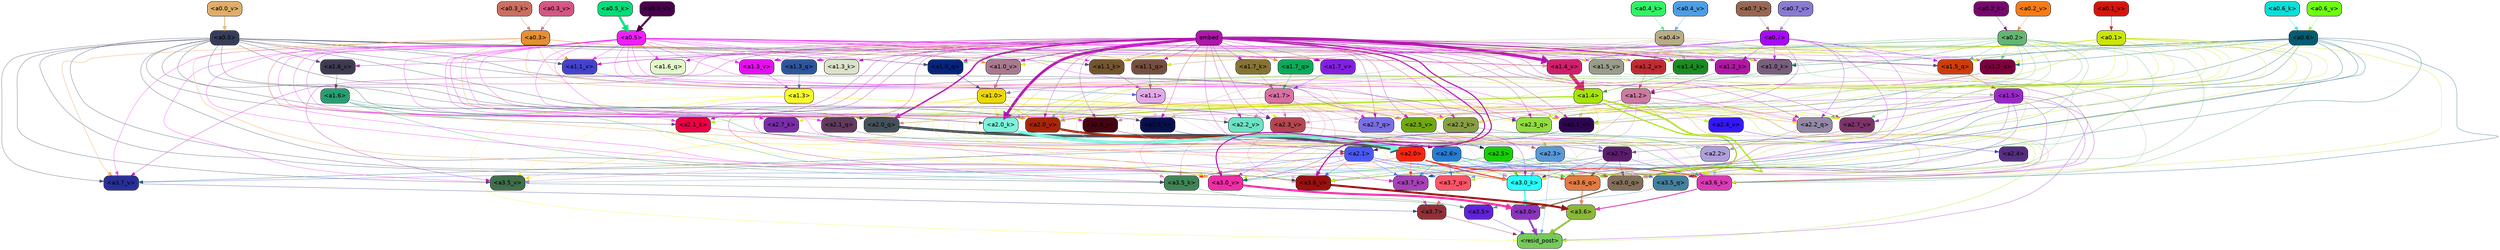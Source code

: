 strict digraph "" {
	graph [bgcolor=transparent,
		layout=dot,
		overlap=false,
		splines=true
	];
	"<a3.7>"	[color=black,
		fillcolor="#8f3036",
		fontname=Helvetica,
		shape=box,
		style="filled, rounded"];
	"<resid_post>"	[color=black,
		fillcolor="#75c95c",
		fontname=Helvetica,
		shape=box,
		style="filled, rounded"];
	"<a3.7>" -> "<resid_post>"	[color="#8f3036",
		penwidth=0.6239100098609924];
	"<a3.6>"	[color=black,
		fillcolor="#8ab835",
		fontname=Helvetica,
		shape=box,
		style="filled, rounded"];
	"<a3.6>" -> "<resid_post>"	[color="#8ab835",
		penwidth=4.569062113761902];
	"<a3.5>"	[color=black,
		fillcolor="#6022d9",
		fontname=Helvetica,
		shape=box,
		style="filled, rounded"];
	"<a3.5>" -> "<resid_post>"	[color="#6022d9",
		penwidth=0.6];
	"<a3.0>"	[color=black,
		fillcolor="#8a35be",
		fontname=Helvetica,
		shape=box,
		style="filled, rounded"];
	"<a3.0>" -> "<resid_post>"	[color="#8a35be",
		penwidth=4.283544182777405];
	"<a2.3>"	[color=black,
		fillcolor="#5799d8",
		fontname=Helvetica,
		shape=box,
		style="filled, rounded"];
	"<a2.3>" -> "<resid_post>"	[color="#5799d8",
		penwidth=0.6];
	"<a3.7_q>"	[color=black,
		fillcolor="#ff5467",
		fontname=Helvetica,
		shape=box,
		style="filled, rounded"];
	"<a2.3>" -> "<a3.7_q>"	[color="#5799d8",
		penwidth=0.6];
	"<a3.6_q>"	[color=black,
		fillcolor="#e37b41",
		fontname=Helvetica,
		shape=box,
		style="filled, rounded"];
	"<a2.3>" -> "<a3.6_q>"	[color="#5799d8",
		penwidth=0.6];
	"<a3.5_q>"	[color=black,
		fillcolor="#43809e",
		fontname=Helvetica,
		shape=box,
		style="filled, rounded"];
	"<a2.3>" -> "<a3.5_q>"	[color="#5799d8",
		penwidth=0.6];
	"<a3.0_q>"	[color=black,
		fillcolor="#826f5a",
		fontname=Helvetica,
		shape=box,
		style="filled, rounded"];
	"<a2.3>" -> "<a3.0_q>"	[color="#5799d8",
		penwidth=0.6];
	"<a3.0_k>"	[color=black,
		fillcolor="#29fdfe",
		fontname=Helvetica,
		shape=box,
		style="filled, rounded"];
	"<a2.3>" -> "<a3.0_k>"	[color="#5799d8",
		penwidth=0.6];
	"<a3.6_v>"	[color=black,
		fillcolor="#99100e",
		fontname=Helvetica,
		shape=box,
		style="filled, rounded"];
	"<a2.3>" -> "<a3.6_v>"	[color="#5799d8",
		penwidth=0.6];
	"<a3.5_v>"	[color=black,
		fillcolor="#3f6f4b",
		fontname=Helvetica,
		shape=box,
		style="filled, rounded"];
	"<a2.3>" -> "<a3.5_v>"	[color="#5799d8",
		penwidth=0.6];
	"<a3.0_v>"	[color=black,
		fillcolor="#f02ca5",
		fontname=Helvetica,
		shape=box,
		style="filled, rounded"];
	"<a2.3>" -> "<a3.0_v>"	[color="#5799d8",
		penwidth=0.6];
	"<a1.5>"	[color=black,
		fillcolor="#9a27c8",
		fontname=Helvetica,
		shape=box,
		style="filled, rounded"];
	"<a1.5>" -> "<resid_post>"	[color="#9a27c8",
		penwidth=0.6];
	"<a1.5>" -> "<a3.6_q>"	[color="#9a27c8",
		penwidth=0.6];
	"<a1.5>" -> "<a3.5_q>"	[color="#9a27c8",
		penwidth=0.6];
	"<a1.5>" -> "<a3.0_q>"	[color="#9a27c8",
		penwidth=0.6];
	"<a3.6_k>"	[color=black,
		fillcolor="#da3ab5",
		fontname=Helvetica,
		shape=box,
		style="filled, rounded"];
	"<a1.5>" -> "<a3.6_k>"	[color="#9a27c8",
		penwidth=0.6];
	"<a1.5>" -> "<a3.0_k>"	[color="#9a27c8",
		penwidth=0.6];
	"<a2.2_q>"	[color=black,
		fillcolor="#9388a5",
		fontname=Helvetica,
		shape=box,
		style="filled, rounded"];
	"<a1.5>" -> "<a2.2_q>"	[color="#9a27c8",
		penwidth=0.6];
	"<a2.7_v>"	[color=black,
		fillcolor="#7b3368",
		fontname=Helvetica,
		shape=box,
		style="filled, rounded"];
	"<a1.5>" -> "<a2.7_v>"	[color="#9a27c8",
		penwidth=0.6];
	"<a2.6_v>"	[color=black,
		fillcolor="#460413",
		fontname=Helvetica,
		shape=box,
		style="filled, rounded"];
	"<a1.5>" -> "<a2.6_v>"	[color="#9a27c8",
		penwidth=0.6];
	"<a2.1_v>"	[color=black,
		fillcolor="#2c0750",
		fontname=Helvetica,
		shape=box,
		style="filled, rounded"];
	"<a1.5>" -> "<a2.1_v>"	[color="#9a27c8",
		penwidth=0.6];
	"<a1.4>"	[color=black,
		fillcolor="#a6e508",
		fontname=Helvetica,
		shape=box,
		style="filled, rounded"];
	"<a1.4>" -> "<resid_post>"	[color="#a6e508",
		penwidth=0.6];
	"<a1.4>" -> "<a3.7_q>"	[color="#a6e508",
		penwidth=0.6];
	"<a1.4>" -> "<a3.6_q>"	[color="#a6e508",
		penwidth=2.7536282539367676];
	"<a1.4>" -> "<a3.5_q>"	[color="#a6e508",
		penwidth=0.6];
	"<a1.4>" -> "<a3.0_q>"	[color="#a6e508",
		penwidth=3.3369133472442627];
	"<a2.3_q>"	[color=black,
		fillcolor="#92de3d",
		fontname=Helvetica,
		shape=box,
		style="filled, rounded"];
	"<a1.4>" -> "<a2.3_q>"	[color="#a6e508",
		penwidth=0.6];
	"<a1.4>" -> "<a2.2_q>"	[color="#a6e508",
		penwidth=0.6];
	"<a2.1_q>"	[color=black,
		fillcolor="#623a5d",
		fontname=Helvetica,
		shape=box,
		style="filled, rounded"];
	"<a1.4>" -> "<a2.1_q>"	[color="#a6e508",
		penwidth=0.6];
	"<a2.0_q>"	[color=black,
		fillcolor="#465259",
		fontname=Helvetica,
		shape=box,
		style="filled, rounded"];
	"<a1.4>" -> "<a2.0_q>"	[color="#a6e508",
		penwidth=0.6];
	"<a2.1_k>"	[color=black,
		fillcolor="#ea0244",
		fontname=Helvetica,
		shape=box,
		style="filled, rounded"];
	"<a1.4>" -> "<a2.1_k>"	[color="#a6e508",
		penwidth=0.6];
	"<a1.4>" -> "<a2.7_v>"	[color="#a6e508",
		penwidth=0.6];
	"<a1.4>" -> "<a2.6_v>"	[color="#a6e508",
		penwidth=0.6];
	"<a2.5_v>"	[color=black,
		fillcolor="#70a710",
		fontname=Helvetica,
		shape=box,
		style="filled, rounded"];
	"<a1.4>" -> "<a2.5_v>"	[color="#a6e508",
		penwidth=0.6];
	"<a2.4_v>"	[color=black,
		fillcolor="#3417fb",
		fontname=Helvetica,
		shape=box,
		style="filled, rounded"];
	"<a1.4>" -> "<a2.4_v>"	[color="#a6e508",
		penwidth=0.6];
	"<a1.4>" -> "<a2.1_v>"	[color="#a6e508",
		penwidth=0.6];
	"<a2.0_v>"	[color=black,
		fillcolor="#a72509",
		fontname=Helvetica,
		shape=box,
		style="filled, rounded"];
	"<a1.4>" -> "<a2.0_v>"	[color="#a6e508",
		penwidth=2.2818827629089355];
	"<a1.3>"	[color=black,
		fillcolor="#f6fb2a",
		fontname=Helvetica,
		shape=box,
		style="filled, rounded"];
	"<a1.3>" -> "<resid_post>"	[color="#f6fb2a",
		penwidth=0.6];
	"<a1.3>" -> "<a3.6_v>"	[color="#f6fb2a",
		penwidth=0.6];
	"<a1.3>" -> "<a3.5_v>"	[color="#f6fb2a",
		penwidth=0.6];
	"<a1.3>" -> "<a3.0_v>"	[color="#f6fb2a",
		penwidth=0.6];
	"<a1.3>" -> "<a2.2_q>"	[color="#f6fb2a",
		penwidth=0.6];
	"<a1.3>" -> "<a2.1_q>"	[color="#f6fb2a",
		penwidth=0.6];
	"<a2.2_k>"	[color=black,
		fillcolor="#889e44",
		fontname=Helvetica,
		shape=box,
		style="filled, rounded"];
	"<a1.3>" -> "<a2.2_k>"	[color="#f6fb2a",
		penwidth=0.6];
	"<a1.3>" -> "<a2.5_v>"	[color="#f6fb2a",
		penwidth=0.6];
	"<a3.7_q>" -> "<a3.7>"	[color="#ff5467",
		penwidth=0.6];
	"<a3.6_q>" -> "<a3.6>"	[color="#e37b41",
		penwidth=2.0344843566417694];
	"<a3.5_q>" -> "<a3.5>"	[color="#43809e",
		penwidth=0.6];
	"<a3.0_q>" -> "<a3.0>"	[color="#826f5a",
		penwidth=2.863015294075012];
	"<a3.7_k>"	[color=black,
		fillcolor="#a642b7",
		fontname=Helvetica,
		shape=box,
		style="filled, rounded"];
	"<a3.7_k>" -> "<a3.7>"	[color="#a642b7",
		penwidth=0.6];
	"<a3.6_k>" -> "<a3.6>"	[color="#da3ab5",
		penwidth=2.1770318150520325];
	"<a3.5_k>"	[color=black,
		fillcolor="#3f8455",
		fontname=Helvetica,
		shape=box,
		style="filled, rounded"];
	"<a3.5_k>" -> "<a3.5>"	[color="#3f8455",
		penwidth=0.6];
	"<a3.0_k>" -> "<a3.0>"	[color="#29fdfe",
		penwidth=2.6323853135108948];
	"<a3.7_v>"	[color=black,
		fillcolor="#282f98",
		fontname=Helvetica,
		shape=box,
		style="filled, rounded"];
	"<a3.7_v>" -> "<a3.7>"	[color="#282f98",
		penwidth=0.6];
	"<a3.6_v>" -> "<a3.6>"	[color="#99100e",
		penwidth=4.972373723983765];
	"<a3.5_v>" -> "<a3.5>"	[color="#3f6f4b",
		penwidth=0.6];
	"<a3.0_v>" -> "<a3.0>"	[color="#f02ca5",
		penwidth=5.1638524532318115];
	"<a2.6>"	[color=black,
		fillcolor="#267bd4",
		fontname=Helvetica,
		shape=box,
		style="filled, rounded"];
	"<a2.6>" -> "<a3.7_q>"	[color="#267bd4",
		penwidth=0.6];
	"<a2.6>" -> "<a3.6_q>"	[color="#267bd4",
		penwidth=0.6];
	"<a2.6>" -> "<a3.0_q>"	[color="#267bd4",
		penwidth=0.6];
	"<a2.6>" -> "<a3.7_k>"	[color="#267bd4",
		penwidth=0.6];
	"<a2.6>" -> "<a3.6_k>"	[color="#267bd4",
		penwidth=0.6];
	"<a2.6>" -> "<a3.5_k>"	[color="#267bd4",
		penwidth=0.6];
	"<a2.6>" -> "<a3.0_k>"	[color="#267bd4",
		penwidth=0.6];
	"<a2.1>"	[color=black,
		fillcolor="#4957f3",
		fontname=Helvetica,
		shape=box,
		style="filled, rounded"];
	"<a2.1>" -> "<a3.7_q>"	[color="#4957f3",
		penwidth=0.6];
	"<a2.1>" -> "<a3.6_q>"	[color="#4957f3",
		penwidth=0.6];
	"<a2.1>" -> "<a3.5_q>"	[color="#4957f3",
		penwidth=0.6];
	"<a2.1>" -> "<a3.0_q>"	[color="#4957f3",
		penwidth=0.6];
	"<a2.1>" -> "<a3.7_k>"	[color="#4957f3",
		penwidth=0.6];
	"<a2.1>" -> "<a3.6_k>"	[color="#4957f3",
		penwidth=0.6];
	"<a2.1>" -> "<a3.5_k>"	[color="#4957f3",
		penwidth=0.6];
	"<a2.1>" -> "<a3.0_k>"	[color="#4957f3",
		penwidth=0.6];
	"<a2.1>" -> "<a3.7_v>"	[color="#4957f3",
		penwidth=0.6];
	"<a2.1>" -> "<a3.6_v>"	[color="#4957f3",
		penwidth=0.6];
	"<a2.1>" -> "<a3.0_v>"	[color="#4957f3",
		penwidth=0.6];
	"<a2.7>"	[color=black,
		fillcolor="#5a1d6c",
		fontname=Helvetica,
		shape=box,
		style="filled, rounded"];
	"<a2.7>" -> "<a3.6_q>"	[color="#5a1d6c",
		penwidth=0.6];
	"<a2.7>" -> "<a3.0_q>"	[color="#5a1d6c",
		penwidth=0.6];
	"<a2.7>" -> "<a3.6_k>"	[color="#5a1d6c",
		penwidth=0.6];
	"<a2.7>" -> "<a3.0_k>"	[color="#5a1d6c",
		penwidth=0.6];
	"<a2.7>" -> "<a3.6_v>"	[color="#5a1d6c",
		penwidth=0.6];
	"<a2.5>"	[color=black,
		fillcolor="#18cd06",
		fontname=Helvetica,
		shape=box,
		style="filled, rounded"];
	"<a2.5>" -> "<a3.6_q>"	[color="#18cd06",
		penwidth=0.6];
	"<a2.5>" -> "<a3.0_q>"	[color="#18cd06",
		penwidth=0.6];
	"<a2.5>" -> "<a3.0_k>"	[color="#18cd06",
		penwidth=0.6];
	"<a2.5>" -> "<a3.6_v>"	[color="#18cd06",
		penwidth=0.6];
	"<a2.5>" -> "<a3.0_v>"	[color="#18cd06",
		penwidth=0.6];
	"<a2.0>"	[color=black,
		fillcolor="#f6250f",
		fontname=Helvetica,
		shape=box,
		style="filled, rounded"];
	"<a2.0>" -> "<a3.6_q>"	[color="#f6250f",
		penwidth=0.6];
	"<a2.0>" -> "<a3.0_q>"	[color="#f6250f",
		penwidth=0.6];
	"<a2.0>" -> "<a3.7_k>"	[color="#f6250f",
		penwidth=0.6];
	"<a2.0>" -> "<a3.6_k>"	[color="#f6250f",
		penwidth=1.7047871947288513];
	"<a2.0>" -> "<a3.5_k>"	[color="#f6250f",
		penwidth=0.6];
	"<a2.0>" -> "<a3.0_k>"	[color="#f6250f",
		penwidth=2.239806979894638];
	"<a1.1>"	[color=black,
		fillcolor="#e3a7e9",
		fontname=Helvetica,
		shape=box,
		style="filled, rounded"];
	"<a1.1>" -> "<a3.6_q>"	[color="#e3a7e9",
		penwidth=0.6];
	"<a1.1>" -> "<a3.0_q>"	[color="#e3a7e9",
		penwidth=0.6];
	"<a1.1>" -> "<a3.0_k>"	[color="#e3a7e9",
		penwidth=0.6];
	"<a1.1>" -> "<a3.6_v>"	[color="#e3a7e9",
		penwidth=0.6];
	"<a2.7_q>"	[color=black,
		fillcolor="#7a6ee3",
		fontname=Helvetica,
		shape=box,
		style="filled, rounded"];
	"<a1.1>" -> "<a2.7_q>"	[color="#e3a7e9",
		penwidth=0.6];
	"<a2.5_k>"	[color=black,
		fillcolor="#080f4e",
		fontname=Helvetica,
		shape=box,
		style="filled, rounded"];
	"<a1.1>" -> "<a2.5_k>"	[color="#e3a7e9",
		penwidth=0.6];
	"<a2.0_k>"	[color=black,
		fillcolor="#7df1da",
		fontname=Helvetica,
		shape=box,
		style="filled, rounded"];
	"<a1.1>" -> "<a2.0_k>"	[color="#e3a7e9",
		penwidth=0.6];
	"<a1.1>" -> "<a2.6_v>"	[color="#e3a7e9",
		penwidth=0.6];
	"<a2.2_v>"	[color=black,
		fillcolor="#6ce2c5",
		fontname=Helvetica,
		shape=box,
		style="filled, rounded"];
	"<a1.1>" -> "<a2.2_v>"	[color="#e3a7e9",
		penwidth=0.6];
	"<a1.1>" -> "<a2.1_v>"	[color="#e3a7e9",
		penwidth=0.6];
	"<a1.1>" -> "<a2.0_v>"	[color="#e3a7e9",
		penwidth=0.6];
	"<a0.4>"	[color=black,
		fillcolor="#b7ac86",
		fontname=Helvetica,
		shape=box,
		style="filled, rounded"];
	"<a0.4>" -> "<a3.6_q>"	[color="#b7ac86",
		penwidth=0.6];
	"<a0.4>" -> "<a3.0_q>"	[color="#b7ac86",
		penwidth=0.6];
	"<a0.4>" -> "<a3.6_k>"	[color="#b7ac86",
		penwidth=0.6];
	"<a0.4>" -> "<a2.5_k>"	[color="#b7ac86",
		penwidth=0.6];
	"<a0.4>" -> "<a2.0_k>"	[color="#b7ac86",
		penwidth=0.6];
	"<a1.4_k>"	[color=black,
		fillcolor="#1a8a23",
		fontname=Helvetica,
		shape=box,
		style="filled, rounded"];
	"<a0.4>" -> "<a1.4_k>"	[color="#b7ac86",
		penwidth=0.6];
	"<a1.1_k>"	[color=black,
		fillcolor="#72552f",
		fontname=Helvetica,
		shape=box,
		style="filled, rounded"];
	"<a0.4>" -> "<a1.1_k>"	[color="#b7ac86",
		penwidth=0.6];
	"<a1.0_k>"	[color=black,
		fillcolor="#795e7d",
		fontname=Helvetica,
		shape=box,
		style="filled, rounded"];
	"<a0.4>" -> "<a1.0_k>"	[color="#b7ac86",
		penwidth=0.6];
	"<a1.4_v>"	[color=black,
		fillcolor="#d01e6a",
		fontname=Helvetica,
		shape=box,
		style="filled, rounded"];
	"<a0.4>" -> "<a1.4_v>"	[color="#b7ac86",
		penwidth=0.6];
	"<a1.2_v>"	[color=black,
		fillcolor="#bf2b33",
		fontname=Helvetica,
		shape=box,
		style="filled, rounded"];
	"<a0.4>" -> "<a1.2_v>"	[color="#b7ac86",
		penwidth=0.6];
	"<a0.2>"	[color=black,
		fillcolor="#63b672",
		fontname=Helvetica,
		shape=box,
		style="filled, rounded"];
	"<a0.2>" -> "<a3.6_q>"	[color="#63b672",
		penwidth=0.6];
	"<a0.2>" -> "<a3.0_q>"	[color="#63b672",
		penwidth=0.6];
	"<a0.2>" -> "<a3.6_k>"	[color="#63b672",
		penwidth=0.6];
	"<a0.2>" -> "<a3.0_k>"	[color="#63b672",
		penwidth=0.6];
	"<a0.2>" -> "<a2.2_q>"	[color="#63b672",
		penwidth=0.6];
	"<a0.2>" -> "<a2.2_k>"	[color="#63b672",
		penwidth=0.6];
	"<a0.2>" -> "<a2.0_k>"	[color="#63b672",
		penwidth=0.6];
	"<a0.2>" -> "<a2.7_v>"	[color="#63b672",
		penwidth=0.6];
	"<a0.2>" -> "<a2.1_v>"	[color="#63b672",
		penwidth=0.6];
	"<a0.2>" -> "<a2.0_v>"	[color="#63b672",
		penwidth=0.6];
	"<a1.5_q>"	[color=black,
		fillcolor="#cc3d09",
		fontname=Helvetica,
		shape=box,
		style="filled, rounded"];
	"<a0.2>" -> "<a1.5_q>"	[color="#63b672",
		penwidth=0.6];
	"<a1.2_q>"	[color=black,
		fillcolor="#7e003e",
		fontname=Helvetica,
		shape=box,
		style="filled, rounded"];
	"<a0.2>" -> "<a1.2_q>"	[color="#63b672",
		penwidth=0.6];
	"<a1.0_q>"	[color=black,
		fillcolor="#05247b",
		fontname=Helvetica,
		shape=box,
		style="filled, rounded"];
	"<a0.2>" -> "<a1.0_q>"	[color="#63b672",
		penwidth=0.6];
	"<a0.2>" -> "<a1.4_k>"	[color="#63b672",
		penwidth=0.6];
	"<a0.2>" -> "<a1.0_k>"	[color="#63b672",
		penwidth=0.6];
	"<a0.2>" -> "<a1.4_v>"	[color="#63b672",
		penwidth=0.6];
	"<a2.4>"	[color=black,
		fillcolor="#542e7f",
		fontname=Helvetica,
		shape=box,
		style="filled, rounded"];
	"<a2.4>" -> "<a3.5_q>"	[color="#542e7f",
		penwidth=0.6];
	"<a2.4>" -> "<a3.0_q>"	[color="#542e7f",
		penwidth=0.6];
	"<a1.2>"	[color=black,
		fillcolor="#cc7aa1",
		fontname=Helvetica,
		shape=box,
		style="filled, rounded"];
	"<a1.2>" -> "<a3.0_q>"	[color="#cc7aa1",
		penwidth=0.6];
	"<a1.2>" -> "<a3.6_k>"	[color="#cc7aa1",
		penwidth=0.6];
	"<a1.2>" -> "<a3.5_k>"	[color="#cc7aa1",
		penwidth=0.6];
	"<a1.2>" -> "<a3.0_k>"	[color="#cc7aa1",
		penwidth=0.6];
	"<a1.2>" -> "<a3.5_v>"	[color="#cc7aa1",
		penwidth=0.6];
	"<a1.2>" -> "<a2.7_q>"	[color="#cc7aa1",
		penwidth=0.6];
	"<a1.2>" -> "<a2.2_q>"	[color="#cc7aa1",
		penwidth=0.6];
	"<a1.2>" -> "<a2.2_k>"	[color="#cc7aa1",
		penwidth=0.6];
	"<a1.2>" -> "<a2.6_v>"	[color="#cc7aa1",
		penwidth=0.6];
	"<a1.2>" -> "<a2.5_v>"	[color="#cc7aa1",
		penwidth=0.6];
	"<a2.3_v>"	[color=black,
		fillcolor="#b44650",
		fontname=Helvetica,
		shape=box,
		style="filled, rounded"];
	"<a1.2>" -> "<a2.3_v>"	[color="#cc7aa1",
		penwidth=0.6];
	"<a1.2>" -> "<a2.0_v>"	[color="#cc7aa1",
		penwidth=0.6];
	"<a1.7>"	[color=black,
		fillcolor="#d970a3",
		fontname=Helvetica,
		shape=box,
		style="filled, rounded"];
	"<a1.7>" -> "<a3.7_k>"	[color="#d970a3",
		penwidth=0.6];
	"<a1.7>" -> "<a3.5_k>"	[color="#d970a3",
		penwidth=0.6];
	"<a1.7>" -> "<a3.6_v>"	[color="#d970a3",
		penwidth=0.6];
	"<a1.7>" -> "<a2.7_q>"	[color="#d970a3",
		penwidth=0.6];
	"<a1.7>" -> "<a2.2_q>"	[color="#d970a3",
		penwidth=0.6];
	"<a1.7>" -> "<a2.0_q>"	[color="#d970a3",
		penwidth=0.6];
	"<a1.7>" -> "<a2.2_k>"	[color="#d970a3",
		penwidth=0.6];
	"<a1.7>" -> "<a2.0_k>"	[color="#d970a3",
		penwidth=0.6];
	"<a1.7>" -> "<a2.5_v>"	[color="#d970a3",
		penwidth=0.6];
	"<a1.7>" -> "<a2.3_v>"	[color="#d970a3",
		penwidth=0.6];
	"<a1.7>" -> "<a2.2_v>"	[color="#d970a3",
		penwidth=0.6];
	"<a0.7>"	[color=black,
		fillcolor="#a809f7",
		fontname=Helvetica,
		shape=box,
		style="filled, rounded"];
	"<a0.7>" -> "<a3.7_k>"	[color="#a809f7",
		penwidth=0.6];
	"<a0.7>" -> "<a3.0_v>"	[color="#a809f7",
		penwidth=0.6];
	"<a0.7>" -> "<a2.3_q>"	[color="#a809f7",
		penwidth=0.6];
	"<a0.7>" -> "<a2.2_q>"	[color="#a809f7",
		penwidth=0.6];
	"<a1.7_q>"	[color=black,
		fillcolor="#09aa59",
		fontname=Helvetica,
		shape=box,
		style="filled, rounded"];
	"<a0.7>" -> "<a1.7_q>"	[color="#a809f7",
		penwidth=0.6];
	"<a0.7>" -> "<a1.5_q>"	[color="#a809f7",
		penwidth=0.6];
	"<a1.1_q>"	[color=black,
		fillcolor="#754e3f",
		fontname=Helvetica,
		shape=box,
		style="filled, rounded"];
	"<a0.7>" -> "<a1.1_q>"	[color="#a809f7",
		penwidth=0.6];
	"<a1.2_k>"	[color=black,
		fillcolor="#af18a2",
		fontname=Helvetica,
		shape=box,
		style="filled, rounded"];
	"<a0.7>" -> "<a1.2_k>"	[color="#a809f7",
		penwidth=0.6];
	"<a0.7>" -> "<a1.0_k>"	[color="#a809f7",
		penwidth=0.6];
	"<a0.7>" -> "<a1.4_v>"	[color="#a809f7",
		penwidth=0.6];
	"<a1.1_v>"	[color=black,
		fillcolor="#4242cf",
		fontname=Helvetica,
		shape=box,
		style="filled, rounded"];
	"<a0.7>" -> "<a1.1_v>"	[color="#a809f7",
		penwidth=0.6];
	"<a0.6>"	[color=black,
		fillcolor="#045b71",
		fontname=Helvetica,
		shape=box,
		style="filled, rounded"];
	"<a0.6>" -> "<a3.7_k>"	[color="#045b71",
		penwidth=0.6];
	"<a0.6>" -> "<a3.6_k>"	[color="#045b71",
		penwidth=0.6];
	"<a0.6>" -> "<a3.0_k>"	[color="#045b71",
		penwidth=0.6];
	"<a0.6>" -> "<a3.7_v>"	[color="#045b71",
		penwidth=0.6];
	"<a0.6>" -> "<a3.6_v>"	[color="#045b71",
		penwidth=0.6];
	"<a0.6>" -> "<a3.0_v>"	[color="#045b71",
		penwidth=0.6];
	"<a0.6>" -> "<a2.3_q>"	[color="#045b71",
		penwidth=0.6];
	"<a0.6>" -> "<a2.2_q>"	[color="#045b71",
		penwidth=0.6];
	"<a0.6>" -> "<a1.5_q>"	[color="#045b71",
		penwidth=0.6];
	"<a0.6>" -> "<a1.2_q>"	[color="#045b71",
		penwidth=0.6];
	"<a0.6>" -> "<a1.0_k>"	[color="#045b71",
		penwidth=0.6];
	"<a0.6>" -> "<a1.4_v>"	[color="#045b71",
		penwidth=0.6];
	embed	[color=black,
		fillcolor="#b014ad",
		fontname=Helvetica,
		shape=box,
		style="filled, rounded"];
	embed -> "<a3.7_k>"	[color="#b014ad",
		penwidth=0.6];
	embed -> "<a3.6_k>"	[color="#b014ad",
		penwidth=0.6];
	embed -> "<a3.5_k>"	[color="#b014ad",
		penwidth=0.6];
	embed -> "<a3.0_k>"	[color="#b014ad",
		penwidth=0.6];
	embed -> "<a3.7_v>"	[color="#b014ad",
		penwidth=0.6];
	embed -> "<a3.6_v>"	[color="#b014ad",
		penwidth=2.7369276881217957];
	embed -> "<a3.5_v>"	[color="#b014ad",
		penwidth=0.6];
	embed -> "<a3.0_v>"	[color="#b014ad",
		penwidth=2.5778204202651978];
	embed -> "<a2.7_q>"	[color="#b014ad",
		penwidth=0.6];
	embed -> "<a2.3_q>"	[color="#b014ad",
		penwidth=0.6];
	embed -> "<a2.2_q>"	[color="#b014ad",
		penwidth=0.6];
	embed -> "<a2.1_q>"	[color="#b014ad",
		penwidth=0.6];
	embed -> "<a2.0_q>"	[color="#b014ad",
		penwidth=3.459219217300415];
	embed -> "<a2.5_k>"	[color="#b014ad",
		penwidth=0.6];
	embed -> "<a2.2_k>"	[color="#b014ad",
		penwidth=0.6363201141357422];
	embed -> "<a2.1_k>"	[color="#b014ad",
		penwidth=0.6];
	embed -> "<a2.0_k>"	[color="#b014ad",
		penwidth=6.407642982900143];
	embed -> "<a2.7_v>"	[color="#b014ad",
		penwidth=0.6];
	embed -> "<a2.6_v>"	[color="#b014ad",
		penwidth=0.6];
	embed -> "<a2.5_v>"	[color="#b014ad",
		penwidth=0.6];
	embed -> "<a2.3_v>"	[color="#b014ad",
		penwidth=0.6];
	embed -> "<a2.2_v>"	[color="#b014ad",
		penwidth=0.6175012588500977];
	embed -> "<a2.1_v>"	[color="#b014ad",
		penwidth=0.6];
	embed -> "<a2.0_v>"	[color="#b014ad",
		penwidth=0.6];
	embed -> "<a1.7_q>"	[color="#b014ad",
		penwidth=0.6];
	"<a1.6_q>"	[color=black,
		fillcolor="#e2f8cb",
		fontname=Helvetica,
		shape=box,
		style="filled, rounded"];
	embed -> "<a1.6_q>"	[color="#b014ad",
		penwidth=0.6];
	embed -> "<a1.5_q>"	[color="#b014ad",
		penwidth=0.6186923980712891];
	"<a1.3_q>"	[color=black,
		fillcolor="#2d559c",
		fontname=Helvetica,
		shape=box,
		style="filled, rounded"];
	embed -> "<a1.3_q>"	[color="#b014ad",
		penwidth=0.6];
	embed -> "<a1.2_q>"	[color="#b014ad",
		penwidth=0.6];
	embed -> "<a1.1_q>"	[color="#b014ad",
		penwidth=0.6];
	embed -> "<a1.0_q>"	[color="#b014ad",
		penwidth=0.6];
	"<a1.7_k>"	[color=black,
		fillcolor="#857332",
		fontname=Helvetica,
		shape=box,
		style="filled, rounded"];
	embed -> "<a1.7_k>"	[color="#b014ad",
		penwidth=0.6];
	embed -> "<a1.4_k>"	[color="#b014ad",
		penwidth=2.1454997062683105];
	"<a1.3_k>"	[color=black,
		fillcolor="#dce1c9",
		fontname=Helvetica,
		shape=box,
		style="filled, rounded"];
	embed -> "<a1.3_k>"	[color="#b014ad",
		penwidth=0.6];
	embed -> "<a1.2_k>"	[color="#b014ad",
		penwidth=0.6];
	embed -> "<a1.1_k>"	[color="#b014ad",
		penwidth=0.6];
	embed -> "<a1.0_k>"	[color="#b014ad",
		penwidth=0.6];
	"<a1.7_v>"	[color=black,
		fillcolor="#831fe2",
		fontname=Helvetica,
		shape=box,
		style="filled, rounded"];
	embed -> "<a1.7_v>"	[color="#b014ad",
		penwidth=0.6];
	"<a1.6_v>"	[color=black,
		fillcolor="#3f3a50",
		fontname=Helvetica,
		shape=box,
		style="filled, rounded"];
	embed -> "<a1.6_v>"	[color="#b014ad",
		penwidth=0.6];
	"<a1.5_v>"	[color=black,
		fillcolor="#989d89",
		fontname=Helvetica,
		shape=box,
		style="filled, rounded"];
	embed -> "<a1.5_v>"	[color="#b014ad",
		penwidth=0.6];
	embed -> "<a1.4_v>"	[color="#b014ad",
		penwidth=6.860090345144272];
	"<a1.3_v>"	[color=black,
		fillcolor="#e50ff1",
		fontname=Helvetica,
		shape=box,
		style="filled, rounded"];
	embed -> "<a1.3_v>"	[color="#b014ad",
		penwidth=0.6];
	embed -> "<a1.2_v>"	[color="#b014ad",
		penwidth=0.6];
	embed -> "<a1.1_v>"	[color="#b014ad",
		penwidth=0.6];
	"<a1.0_v>"	[color=black,
		fillcolor="#a9798d",
		fontname=Helvetica,
		shape=box,
		style="filled, rounded"];
	embed -> "<a1.0_v>"	[color="#b014ad",
		penwidth=1.2940821647644043];
	"<a2.2>"	[color=black,
		fillcolor="#ae9ed8",
		fontname=Helvetica,
		shape=box,
		style="filled, rounded"];
	"<a2.2>" -> "<a3.6_k>"	[color="#ae9ed8",
		penwidth=0.6];
	"<a2.2>" -> "<a3.0_k>"	[color="#ae9ed8",
		penwidth=0.6];
	"<a2.2>" -> "<a3.6_v>"	[color="#ae9ed8",
		penwidth=0.6];
	"<a1.6>"	[color=black,
		fillcolor="#269e72",
		fontname=Helvetica,
		shape=box,
		style="filled, rounded"];
	"<a1.6>" -> "<a3.6_k>"	[color="#269e72",
		penwidth=0.6];
	"<a1.6>" -> "<a3.5_k>"	[color="#269e72",
		penwidth=0.6];
	"<a1.6>" -> "<a3.6_v>"	[color="#269e72",
		penwidth=0.6];
	"<a1.6>" -> "<a2.0_k>"	[color="#269e72",
		penwidth=0.6];
	"<a1.6>" -> "<a2.0_v>"	[color="#269e72",
		penwidth=0.6];
	"<a1.0>"	[color=black,
		fillcolor="#edd705",
		fontname=Helvetica,
		shape=box,
		style="filled, rounded"];
	"<a1.0>" -> "<a3.6_k>"	[color="#edd705",
		penwidth=0.6];
	"<a1.0>" -> "<a3.0_k>"	[color="#edd705",
		penwidth=0.6];
	"<a1.0>" -> "<a3.6_v>"	[color="#edd705",
		penwidth=0.6];
	"<a1.0>" -> "<a3.5_v>"	[color="#edd705",
		penwidth=0.6];
	"<a1.0>" -> "<a3.0_v>"	[color="#edd705",
		penwidth=0.6];
	"<a1.0>" -> "<a2.3_q>"	[color="#edd705",
		penwidth=0.6];
	"<a1.0>" -> "<a2.2_q>"	[color="#edd705",
		penwidth=0.6];
	"<a1.0>" -> "<a2.1_q>"	[color="#edd705",
		penwidth=0.6];
	"<a2.7_k>"	[color=black,
		fillcolor="#7a2daa",
		fontname=Helvetica,
		shape=box,
		style="filled, rounded"];
	"<a1.0>" -> "<a2.7_k>"	[color="#edd705",
		penwidth=0.6];
	"<a1.0>" -> "<a2.2_k>"	[color="#edd705",
		penwidth=0.6];
	"<a1.0>" -> "<a2.0_k>"	[color="#edd705",
		penwidth=0.6];
	"<a1.0>" -> "<a2.7_v>"	[color="#edd705",
		penwidth=0.6];
	"<a1.0>" -> "<a2.6_v>"	[color="#edd705",
		penwidth=0.6];
	"<a1.0>" -> "<a2.0_v>"	[color="#edd705",
		penwidth=1.2978954315185547];
	"<a0.5>"	[color=black,
		fillcolor="#f21dfc",
		fontname=Helvetica,
		shape=box,
		style="filled, rounded"];
	"<a0.5>" -> "<a3.6_k>"	[color="#f21dfc",
		penwidth=0.6];
	"<a0.5>" -> "<a3.7_v>"	[color="#f21dfc",
		penwidth=0.6];
	"<a0.5>" -> "<a3.6_v>"	[color="#f21dfc",
		penwidth=0.6];
	"<a0.5>" -> "<a3.5_v>"	[color="#f21dfc",
		penwidth=0.6];
	"<a0.5>" -> "<a3.0_v>"	[color="#f21dfc",
		penwidth=0.6];
	"<a0.5>" -> "<a2.7_q>"	[color="#f21dfc",
		penwidth=0.6];
	"<a0.5>" -> "<a2.3_q>"	[color="#f21dfc",
		penwidth=0.6];
	"<a0.5>" -> "<a2.2_q>"	[color="#f21dfc",
		penwidth=0.6];
	"<a0.5>" -> "<a2.1_q>"	[color="#f21dfc",
		penwidth=0.6];
	"<a0.5>" -> "<a2.0_q>"	[color="#f21dfc",
		penwidth=0.6];
	"<a0.5>" -> "<a2.7_k>"	[color="#f21dfc",
		penwidth=0.6];
	"<a0.5>" -> "<a2.5_k>"	[color="#f21dfc",
		penwidth=0.6];
	"<a0.5>" -> "<a2.2_k>"	[color="#f21dfc",
		penwidth=0.6];
	"<a0.5>" -> "<a2.1_k>"	[color="#f21dfc",
		penwidth=0.6];
	"<a0.5>" -> "<a2.0_k>"	[color="#f21dfc",
		penwidth=0.7721366882324219];
	"<a0.5>" -> "<a2.6_v>"	[color="#f21dfc",
		penwidth=0.6];
	"<a0.5>" -> "<a2.3_v>"	[color="#f21dfc",
		penwidth=0.6];
	"<a0.5>" -> "<a2.1_v>"	[color="#f21dfc",
		penwidth=0.6];
	"<a0.5>" -> "<a2.0_v>"	[color="#f21dfc",
		penwidth=0.6];
	"<a0.5>" -> "<a1.6_q>"	[color="#f21dfc",
		penwidth=0.6];
	"<a0.5>" -> "<a1.3_q>"	[color="#f21dfc",
		penwidth=0.6];
	"<a0.5>" -> "<a1.2_q>"	[color="#f21dfc",
		penwidth=0.6];
	"<a0.5>" -> "<a1.1_q>"	[color="#f21dfc",
		penwidth=0.6];
	"<a0.5>" -> "<a1.0_q>"	[color="#f21dfc",
		penwidth=0.6];
	"<a0.5>" -> "<a1.3_k>"	[color="#f21dfc",
		penwidth=0.6];
	"<a0.5>" -> "<a1.2_k>"	[color="#f21dfc",
		penwidth=0.6];
	"<a0.5>" -> "<a1.1_k>"	[color="#f21dfc",
		penwidth=0.6];
	"<a0.5>" -> "<a1.0_k>"	[color="#f21dfc",
		penwidth=0.6];
	"<a0.5>" -> "<a1.5_v>"	[color="#f21dfc",
		penwidth=0.6];
	"<a0.5>" -> "<a1.4_v>"	[color="#f21dfc",
		penwidth=1.0206317901611328];
	"<a0.5>" -> "<a1.3_v>"	[color="#f21dfc",
		penwidth=0.6];
	"<a0.5>" -> "<a1.2_v>"	[color="#f21dfc",
		penwidth=0.6];
	"<a0.5>" -> "<a1.1_v>"	[color="#f21dfc",
		penwidth=0.6];
	"<a0.5>" -> "<a1.0_v>"	[color="#f21dfc",
		penwidth=0.6];
	"<a0.1>"	[color=black,
		fillcolor="#cbe605",
		fontname=Helvetica,
		shape=box,
		style="filled, rounded"];
	"<a0.1>" -> "<a3.6_k>"	[color="#cbe605",
		penwidth=0.6];
	"<a0.1>" -> "<a3.5_k>"	[color="#cbe605",
		penwidth=0.6];
	"<a0.1>" -> "<a3.0_k>"	[color="#cbe605",
		penwidth=0.6];
	"<a0.1>" -> "<a3.6_v>"	[color="#cbe605",
		penwidth=0.6];
	"<a0.1>" -> "<a3.0_v>"	[color="#cbe605",
		penwidth=0.6];
	"<a0.1>" -> "<a2.3_q>"	[color="#cbe605",
		penwidth=0.6];
	"<a0.1>" -> "<a2.2_q>"	[color="#cbe605",
		penwidth=0.6];
	"<a0.1>" -> "<a2.2_k>"	[color="#cbe605",
		penwidth=0.6];
	"<a0.1>" -> "<a2.0_k>"	[color="#cbe605",
		penwidth=0.6];
	"<a0.1>" -> "<a2.5_v>"	[color="#cbe605",
		penwidth=0.6];
	"<a0.1>" -> "<a2.3_v>"	[color="#cbe605",
		penwidth=0.6];
	"<a0.1>" -> "<a2.1_v>"	[color="#cbe605",
		penwidth=0.6];
	"<a0.1>" -> "<a2.0_v>"	[color="#cbe605",
		penwidth=0.6];
	"<a0.1>" -> "<a1.5_q>"	[color="#cbe605",
		penwidth=0.6];
	"<a0.1>" -> "<a1.2_q>"	[color="#cbe605",
		penwidth=0.6];
	"<a0.1>" -> "<a1.1_q>"	[color="#cbe605",
		penwidth=0.6];
	"<a0.1>" -> "<a1.2_k>"	[color="#cbe605",
		penwidth=0.6];
	"<a0.1>" -> "<a1.1_k>"	[color="#cbe605",
		penwidth=0.6];
	"<a0.1>" -> "<a1.5_v>"	[color="#cbe605",
		penwidth=0.6];
	"<a0.1>" -> "<a1.4_v>"	[color="#cbe605",
		penwidth=0.6];
	"<a0.1>" -> "<a1.2_v>"	[color="#cbe605",
		penwidth=0.6];
	"<a0.1>" -> "<a1.0_v>"	[color="#cbe605",
		penwidth=0.6];
	"<a0.0>"	[color=black,
		fillcolor="#353d5a",
		fontname=Helvetica,
		shape=box,
		style="filled, rounded"];
	"<a0.0>" -> "<a3.5_k>"	[color="#353d5a",
		penwidth=0.6];
	"<a0.0>" -> "<a3.7_v>"	[color="#353d5a",
		penwidth=0.6];
	"<a0.0>" -> "<a3.6_v>"	[color="#353d5a",
		penwidth=0.6];
	"<a0.0>" -> "<a3.5_v>"	[color="#353d5a",
		penwidth=0.6];
	"<a0.0>" -> "<a3.0_v>"	[color="#353d5a",
		penwidth=0.6];
	"<a0.0>" -> "<a2.3_q>"	[color="#353d5a",
		penwidth=0.6];
	"<a0.0>" -> "<a2.0_q>"	[color="#353d5a",
		penwidth=0.6];
	"<a0.0>" -> "<a2.5_k>"	[color="#353d5a",
		penwidth=0.6];
	"<a0.0>" -> "<a2.1_k>"	[color="#353d5a",
		penwidth=0.6];
	"<a0.0>" -> "<a2.0_k>"	[color="#353d5a",
		penwidth=0.6];
	"<a0.0>" -> "<a2.5_v>"	[color="#353d5a",
		penwidth=0.6];
	"<a0.0>" -> "<a2.3_v>"	[color="#353d5a",
		penwidth=0.6];
	"<a0.0>" -> "<a2.2_v>"	[color="#353d5a",
		penwidth=0.6];
	"<a0.0>" -> "<a2.0_v>"	[color="#353d5a",
		penwidth=0.6];
	"<a0.0>" -> "<a1.5_q>"	[color="#353d5a",
		penwidth=0.6];
	"<a0.0>" -> "<a1.0_q>"	[color="#353d5a",
		penwidth=0.6];
	"<a0.0>" -> "<a1.1_k>"	[color="#353d5a",
		penwidth=0.6];
	"<a0.0>" -> "<a1.6_v>"	[color="#353d5a",
		penwidth=0.6];
	"<a0.0>" -> "<a1.4_v>"	[color="#353d5a",
		penwidth=0.6];
	"<a0.0>" -> "<a1.1_v>"	[color="#353d5a",
		penwidth=0.6];
	"<a0.3>"	[color=black,
		fillcolor="#e58f30",
		fontname=Helvetica,
		shape=box,
		style="filled, rounded"];
	"<a0.3>" -> "<a3.0_k>"	[color="#e58f30",
		penwidth=0.6];
	"<a0.3>" -> "<a3.7_v>"	[color="#e58f30",
		penwidth=0.6];
	"<a0.3>" -> "<a3.0_v>"	[color="#e58f30",
		penwidth=0.6];
	"<a0.3>" -> "<a2.5_v>"	[color="#e58f30",
		penwidth=0.6];
	"<a0.3>" -> "<a2.1_v>"	[color="#e58f30",
		penwidth=0.6];
	"<a0.3>" -> "<a2.0_v>"	[color="#e58f30",
		penwidth=0.6];
	"<a0.3>" -> "<a1.7_q>"	[color="#e58f30",
		penwidth=0.6];
	"<a0.3>" -> "<a1.1_q>"	[color="#e58f30",
		penwidth=0.6];
	"<a0.3>" -> "<a1.4_v>"	[color="#e58f30",
		penwidth=0.6];
	"<a0.3>" -> "<a1.1_v>"	[color="#e58f30",
		penwidth=0.6];
	"<a0.3>" -> "<a1.0_v>"	[color="#e58f30",
		penwidth=0.6];
	"<a2.7_q>" -> "<a2.7>"	[color="#7a6ee3",
		penwidth=0.6];
	"<a2.3_q>" -> "<a2.3>"	[color="#92de3d",
		penwidth=0.6];
	"<a2.2_q>" -> "<a2.2>"	[color="#9388a5",
		penwidth=0.7441773414611816];
	"<a2.1_q>" -> "<a2.1>"	[color="#623a5d",
		penwidth=0.6];
	"<a2.0_q>" -> "<a2.0>"	[color="#465259",
		penwidth=6.422367453575134];
	"<a2.7_k>" -> "<a2.7>"	[color="#7a2daa",
		penwidth=0.6];
	"<a2.5_k>" -> "<a2.5>"	[color="#080f4e",
		penwidth=0.6];
	"<a2.2_k>" -> "<a2.2>"	[color="#889e44",
		penwidth=0.8810110092163086];
	"<a2.1_k>" -> "<a2.1>"	[color="#ea0244",
		penwidth=0.6];
	"<a2.0_k>" -> "<a2.0>"	[color="#7df1da",
		penwidth=7.398894429206848];
	"<a2.7_v>" -> "<a2.7>"	[color="#7b3368",
		penwidth=0.6];
	"<a2.6_v>" -> "<a2.6>"	[color="#460413",
		penwidth=0.6];
	"<a2.5_v>" -> "<a2.5>"	[color="#70a710",
		penwidth=0.6];
	"<a2.4_v>" -> "<a2.4>"	[color="#3417fb",
		penwidth=0.6];
	"<a2.3_v>" -> "<a2.3>"	[color="#b44650",
		penwidth=0.6];
	"<a2.2_v>" -> "<a2.2>"	[color="#6ce2c5",
		penwidth=0.6];
	"<a2.1_v>" -> "<a2.1>"	[color="#2c0750",
		penwidth=0.6];
	"<a2.0_v>" -> "<a2.0>"	[color="#a72509",
		penwidth=5.395828627049923];
	"<a1.7_q>" -> "<a1.7>"	[color="#09aa59",
		penwidth=0.6];
	"<a1.6_q>" -> "<a1.6>"	[color="#e2f8cb",
		penwidth=0.6];
	"<a1.5_q>" -> "<a1.5>"	[color="#cc3d09",
		penwidth=0.6];
	"<a1.3_q>" -> "<a1.3>"	[color="#2d559c",
		penwidth=0.6];
	"<a1.2_q>" -> "<a1.2>"	[color="#7e003e",
		penwidth=0.6];
	"<a1.1_q>" -> "<a1.1>"	[color="#754e3f",
		penwidth=0.6];
	"<a1.0_q>" -> "<a1.0>"	[color="#05247b",
		penwidth=0.6];
	"<a1.7_k>" -> "<a1.7>"	[color="#857332",
		penwidth=0.6];
	"<a1.4_k>" -> "<a1.4>"	[color="#1a8a23",
		penwidth=0.6];
	"<a1.3_k>" -> "<a1.3>"	[color="#dce1c9",
		penwidth=0.6];
	"<a1.2_k>" -> "<a1.2>"	[color="#af18a2",
		penwidth=0.6];
	"<a1.1_k>" -> "<a1.1>"	[color="#72552f",
		penwidth=0.6];
	"<a1.0_k>" -> "<a1.0>"	[color="#795e7d",
		penwidth=0.6];
	"<a1.7_v>" -> "<a1.7>"	[color="#831fe2",
		penwidth=0.6];
	"<a1.6_v>" -> "<a1.6>"	[color="#3f3a50",
		penwidth=0.6];
	"<a1.5_v>" -> "<a1.5>"	[color="#989d89",
		penwidth=0.6];
	"<a1.4_v>" -> "<a1.4>"	[color="#d01e6a",
		penwidth=8.774570226669312];
	"<a1.3_v>" -> "<a1.3>"	[color="#e50ff1",
		penwidth=0.6];
	"<a1.2_v>" -> "<a1.2>"	[color="#bf2b33",
		penwidth=0.6];
	"<a1.1_v>" -> "<a1.1>"	[color="#4242cf",
		penwidth=0.6];
	"<a1.0_v>" -> "<a1.0>"	[color="#a9798d",
		penwidth=2.0497570037841797];
	"<a0.7_k>"	[color=black,
		fillcolor="#976753",
		fontname=Helvetica,
		shape=box,
		style="filled, rounded"];
	"<a0.7_k>" -> "<a0.7>"	[color="#976753",
		penwidth=0.6];
	"<a0.6_k>"	[color=black,
		fillcolor="#0aded7",
		fontname=Helvetica,
		shape=box,
		style="filled, rounded"];
	"<a0.6_k>" -> "<a0.6>"	[color="#0aded7",
		penwidth=0.6];
	"<a0.5_k>"	[color=black,
		fillcolor="#05db78",
		fontname=Helvetica,
		shape=box,
		style="filled, rounded"];
	"<a0.5_k>" -> "<a0.5>"	[color="#05db78",
		penwidth=5.627702713012695];
	"<a0.4_k>"	[color=black,
		fillcolor="#30f266",
		fontname=Helvetica,
		shape=box,
		style="filled, rounded"];
	"<a0.4_k>" -> "<a0.4>"	[color="#30f266",
		penwidth=0.6];
	"<a0.3_k>"	[color=black,
		fillcolor="#cb6e5f",
		fontname=Helvetica,
		shape=box,
		style="filled, rounded"];
	"<a0.3_k>" -> "<a0.3>"	[color="#cb6e5f",
		penwidth=0.6];
	"<a0.2_k>"	[color=black,
		fillcolor="#77086d",
		fontname=Helvetica,
		shape=box,
		style="filled, rounded"];
	"<a0.2_k>" -> "<a0.2>"	[color="#77086d",
		penwidth=0.6036396026611328];
	"<a0.7_v>"	[color=black,
		fillcolor="#897ad2",
		fontname=Helvetica,
		shape=box,
		style="filled, rounded"];
	"<a0.7_v>" -> "<a0.7>"	[color="#897ad2",
		penwidth=0.6];
	"<a0.6_v>"	[color=black,
		fillcolor="#6dfe12",
		fontname=Helvetica,
		shape=box,
		style="filled, rounded"];
	"<a0.6_v>" -> "<a0.6>"	[color="#6dfe12",
		penwidth=0.6];
	"<a0.5_v>"	[color=black,
		fillcolor="#470049",
		fontname=Helvetica,
		shape=box,
		style="filled, rounded"];
	"<a0.5_v>" -> "<a0.5>"	[color="#470049",
		penwidth=4.899764537811279];
	"<a0.4_v>"	[color=black,
		fillcolor="#4d9de4",
		fontname=Helvetica,
		shape=box,
		style="filled, rounded"];
	"<a0.4_v>" -> "<a0.4>"	[color="#4d9de4",
		penwidth=0.6];
	"<a0.3_v>"	[color=black,
		fillcolor="#d35683",
		fontname=Helvetica,
		shape=box,
		style="filled, rounded"];
	"<a0.3_v>" -> "<a0.3>"	[color="#d35683",
		penwidth=0.6];
	"<a0.2_v>"	[color=black,
		fillcolor="#f67b18",
		fontname=Helvetica,
		shape=box,
		style="filled, rounded"];
	"<a0.2_v>" -> "<a0.2>"	[color="#f67b18",
		penwidth=0.6];
	"<a0.1_v>"	[color=black,
		fillcolor="#d5130e",
		fontname=Helvetica,
		shape=box,
		style="filled, rounded"];
	"<a0.1_v>" -> "<a0.1>"	[color="#d5130e",
		penwidth=0.8765964508056641];
	"<a0.0_v>"	[color=black,
		fillcolor="#dead69",
		fontname=Helvetica,
		shape=box,
		style="filled, rounded"];
	"<a0.0_v>" -> "<a0.0>"	[color="#dead69",
		penwidth=1.6807661056518555];
}
